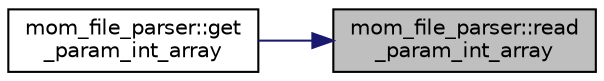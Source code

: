 digraph "mom_file_parser::read_param_int_array"
{
 // INTERACTIVE_SVG=YES
 // LATEX_PDF_SIZE
  edge [fontname="Helvetica",fontsize="10",labelfontname="Helvetica",labelfontsize="10"];
  node [fontname="Helvetica",fontsize="10",shape=record];
  rankdir="RL";
  Node1 [label="mom_file_parser::read\l_param_int_array",height=0.2,width=0.4,color="black", fillcolor="grey75", style="filled", fontcolor="black",tooltip="This subroutine reads the values of an array of integer model parameters from a parameter file."];
  Node1 -> Node2 [dir="back",color="midnightblue",fontsize="10",style="solid",fontname="Helvetica"];
  Node2 [label="mom_file_parser::get\l_param_int_array",height=0.2,width=0.4,color="black", fillcolor="white", style="filled",URL="$namespacemom__file__parser.html#a07b858dc2b7ce18929501b4738e96c3a",tooltip="This subroutine reads the values of an array of integer model parameters from a parameter file and lo..."];
}

